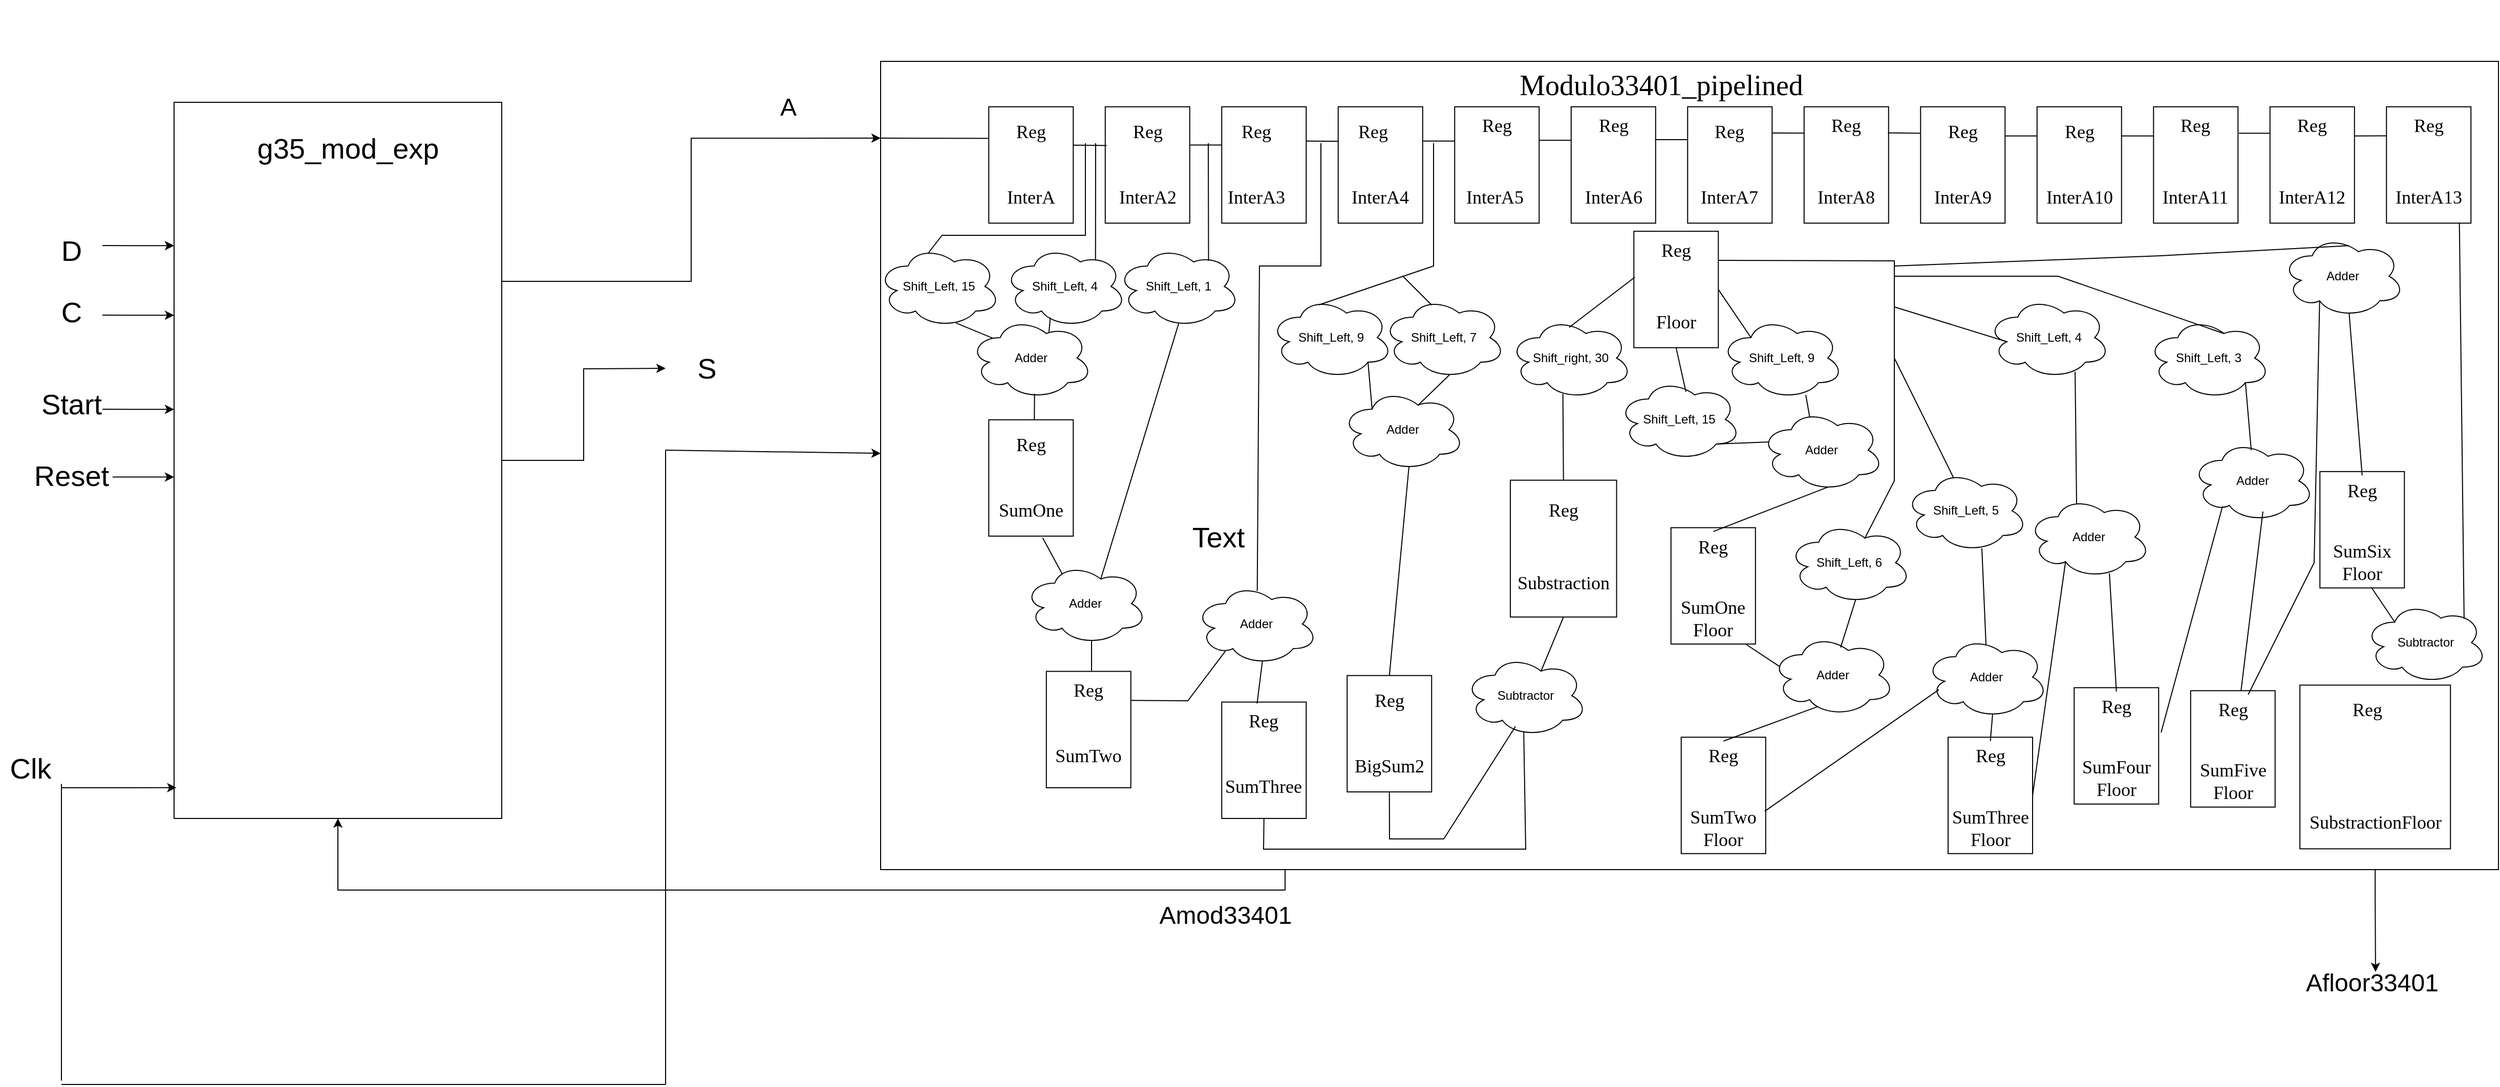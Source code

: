 <mxfile version="17.4.0" type="device" pages="2"><diagram name="Page-1" id="929967ad-93f9-6ef4-fab6-5d389245f69c"><mxGraphModel dx="4133.5" dy="3662" grid="1" gridSize="10" guides="1" tooltips="1" connect="1" arrows="1" fold="1" page="1" pageScale="1.5" pageWidth="1169" pageHeight="826" background="none" math="0" shadow="0"><root><mxCell id="0" style=";html=1;"/><mxCell id="1" style=";html=1;" parent="0"/><mxCell id="XSFtjMdCiiSbgNmyvqtE-3" style="edgeStyle=orthogonalEdgeStyle;rounded=0;orthogonalLoop=1;jettySize=auto;html=1;exitX=0.25;exitY=1;exitDx=0;exitDy=0;entryX=0.5;entryY=1;entryDx=0;entryDy=0;" parent="1" source="VFXT5GTopDKQbzjO9tSv-1" target="XSFtjMdCiiSbgNmyvqtE-1" edge="1"><mxGeometry relative="1" as="geometry"/></mxCell><mxCell id="XSFtjMdCiiSbgNmyvqtE-9" style="edgeStyle=orthogonalEdgeStyle;rounded=0;orthogonalLoop=1;jettySize=auto;html=1;fontSize=24;entryX=0.469;entryY=0.25;entryDx=0;entryDy=0;entryPerimeter=0;" parent="1" source="nHSX2dXgQH4onsYAtOMH-91" edge="1" target="XSFtjMdCiiSbgNmyvqtE-10"><mxGeometry relative="1" as="geometry"><mxPoint x="930" y="930" as="targetPoint"/><mxPoint x="1370" y="860" as="sourcePoint"/></mxGeometry></mxCell><mxCell id="VFXT5GTopDKQbzjO9tSv-1" value="" style="rounded=0;whiteSpace=wrap;html=1;" parent="1" vertex="1"><mxGeometry x="140" y="40" width="1580" height="790" as="geometry"/></mxCell><mxCell id="VFXT5GTopDKQbzjO9tSv-3" value="&lt;font face=&quot;Tahoma&quot; style=&quot;font-size: 28px&quot;&gt;Modulo33401_pipelined&lt;/font&gt;" style="text;html=1;strokeColor=none;fillColor=none;align=center;verticalAlign=middle;whiteSpace=wrap;rounded=0;" parent="1" vertex="1"><mxGeometry x="770" y="-20" width="265" height="165" as="geometry"/></mxCell><mxCell id="CBQHMPCUObtt7CF4KxaF-2" value="" style="rounded=0;whiteSpace=wrap;html=1;fontFamily=Tahoma;fontSize=18;rotation=90;" parent="1" vertex="1"><mxGeometry x="230.01" y="405.93" width="113.75" height="82.5" as="geometry"/></mxCell><mxCell id="CBQHMPCUObtt7CF4KxaF-3" value="Reg" style="text;html=1;strokeColor=none;fillColor=none;align=center;verticalAlign=middle;whiteSpace=wrap;rounded=0;fontFamily=Tahoma;fontSize=18;" parent="1" vertex="1"><mxGeometry x="256.88" y="400.0" width="60" height="30" as="geometry"/></mxCell><mxCell id="CBQHMPCUObtt7CF4KxaF-4" value="SumOne" style="text;html=1;strokeColor=none;fillColor=none;align=center;verticalAlign=middle;whiteSpace=wrap;rounded=0;fontFamily=Tahoma;fontSize=18;" parent="1" vertex="1"><mxGeometry x="256.88" y="464.37" width="60" height="30" as="geometry"/></mxCell><mxCell id="CBQHMPCUObtt7CF4KxaF-35" value="" style="rounded=0;whiteSpace=wrap;html=1;fontFamily=Tahoma;fontSize=18;rotation=90;" parent="1" vertex="1"><mxGeometry x="286.25" y="651.87" width="113.75" height="82.5" as="geometry"/></mxCell><mxCell id="CBQHMPCUObtt7CF4KxaF-36" value="Reg" style="text;html=1;strokeColor=none;fillColor=none;align=center;verticalAlign=middle;whiteSpace=wrap;rounded=0;fontFamily=Tahoma;fontSize=18;" parent="1" vertex="1"><mxGeometry x="313.13" y="640" width="60" height="30" as="geometry"/></mxCell><mxCell id="CBQHMPCUObtt7CF4KxaF-37" value="SumTwo" style="text;html=1;strokeColor=none;fillColor=none;align=center;verticalAlign=middle;whiteSpace=wrap;rounded=0;fontFamily=Tahoma;fontSize=18;" parent="1" vertex="1"><mxGeometry x="313.13" y="704.37" width="60" height="30" as="geometry"/></mxCell><mxCell id="CBQHMPCUObtt7CF4KxaF-38" value="" style="rounded=0;whiteSpace=wrap;html=1;fontFamily=Tahoma;fontSize=18;rotation=90;" parent="1" vertex="1"><mxGeometry x="457.51" y="681.87" width="113.75" height="82.5" as="geometry"/></mxCell><mxCell id="CBQHMPCUObtt7CF4KxaF-39" value="Reg" style="text;html=1;strokeColor=none;fillColor=none;align=center;verticalAlign=middle;whiteSpace=wrap;rounded=0;fontFamily=Tahoma;fontSize=18;" parent="1" vertex="1"><mxGeometry x="484.39" y="670.0" width="60" height="30" as="geometry"/></mxCell><mxCell id="CBQHMPCUObtt7CF4KxaF-40" value="SumThree" style="text;html=1;strokeColor=none;fillColor=none;align=center;verticalAlign=middle;whiteSpace=wrap;rounded=0;fontFamily=Tahoma;fontSize=18;" parent="1" vertex="1"><mxGeometry x="484.39" y="734.37" width="60" height="30" as="geometry"/></mxCell><mxCell id="CBQHMPCUObtt7CF4KxaF-41" value="" style="rounded=0;whiteSpace=wrap;html=1;fontFamily=Tahoma;fontSize=18;rotation=90;" parent="1" vertex="1"><mxGeometry x="230.01" y="100.0" width="113.75" height="82.5" as="geometry"/></mxCell><mxCell id="CBQHMPCUObtt7CF4KxaF-42" value="Reg" style="text;html=1;strokeColor=none;fillColor=none;align=center;verticalAlign=middle;whiteSpace=wrap;rounded=0;fontFamily=Tahoma;fontSize=18;" parent="1" vertex="1"><mxGeometry x="256.88" y="94.07" width="60" height="30" as="geometry"/></mxCell><mxCell id="CBQHMPCUObtt7CF4KxaF-43" value="InterA" style="text;html=1;strokeColor=none;fillColor=none;align=center;verticalAlign=middle;whiteSpace=wrap;rounded=0;fontFamily=Tahoma;fontSize=18;" parent="1" vertex="1"><mxGeometry x="256.88" y="158.44" width="60" height="30" as="geometry"/></mxCell><mxCell id="CBQHMPCUObtt7CF4KxaF-44" value="" style="rounded=0;whiteSpace=wrap;html=1;fontFamily=Tahoma;fontSize=18;rotation=90;" parent="1" vertex="1"><mxGeometry x="343.76" y="99.99" width="113.75" height="82.5" as="geometry"/></mxCell><mxCell id="CBQHMPCUObtt7CF4KxaF-45" value="Reg" style="text;html=1;strokeColor=none;fillColor=none;align=center;verticalAlign=middle;whiteSpace=wrap;rounded=0;fontFamily=Tahoma;fontSize=18;" parent="1" vertex="1"><mxGeometry x="370.63" y="94.06" width="60" height="30" as="geometry"/></mxCell><mxCell id="CBQHMPCUObtt7CF4KxaF-46" value="InterA2" style="text;html=1;strokeColor=none;fillColor=none;align=center;verticalAlign=middle;whiteSpace=wrap;rounded=0;fontFamily=Tahoma;fontSize=18;" parent="1" vertex="1"><mxGeometry x="370.63" y="158.43" width="60" height="30" as="geometry"/></mxCell><mxCell id="CBQHMPCUObtt7CF4KxaF-47" value="" style="rounded=0;whiteSpace=wrap;html=1;fontFamily=Tahoma;fontSize=18;rotation=90;" parent="1" vertex="1"><mxGeometry x="457.51" y="100.0" width="113.75" height="82.5" as="geometry"/></mxCell><mxCell id="CBQHMPCUObtt7CF4KxaF-48" value="Reg" style="text;html=1;strokeColor=none;fillColor=none;align=center;verticalAlign=middle;whiteSpace=wrap;rounded=0;fontFamily=Tahoma;fontSize=18;" parent="1" vertex="1"><mxGeometry x="476.87" y="94.07" width="60" height="30" as="geometry"/></mxCell><mxCell id="CBQHMPCUObtt7CF4KxaF-49" value="InterA3" style="text;html=1;strokeColor=none;fillColor=none;align=center;verticalAlign=middle;whiteSpace=wrap;rounded=0;fontFamily=Tahoma;fontSize=18;" parent="1" vertex="1"><mxGeometry x="476.87" y="158.44" width="60" height="30" as="geometry"/></mxCell><mxCell id="CBQHMPCUObtt7CF4KxaF-50" value="" style="rounded=0;whiteSpace=wrap;html=1;fontFamily=Tahoma;fontSize=18;rotation=90;" parent="1" vertex="1"><mxGeometry x="571.26" y="100.0" width="113.75" height="82.5" as="geometry"/></mxCell><mxCell id="CBQHMPCUObtt7CF4KxaF-51" value="Reg" style="text;html=1;strokeColor=none;fillColor=none;align=center;verticalAlign=middle;whiteSpace=wrap;rounded=0;fontFamily=Tahoma;fontSize=18;" parent="1" vertex="1"><mxGeometry x="590.62" y="94.07" width="60" height="30" as="geometry"/></mxCell><mxCell id="CBQHMPCUObtt7CF4KxaF-52" value="InterA4" style="text;html=1;strokeColor=none;fillColor=none;align=center;verticalAlign=middle;whiteSpace=wrap;rounded=0;fontFamily=Tahoma;fontSize=18;" parent="1" vertex="1"><mxGeometry x="598.14" y="158.44" width="60" height="30" as="geometry"/></mxCell><mxCell id="CBQHMPCUObtt7CF4KxaF-53" value="" style="rounded=0;whiteSpace=wrap;html=1;fontFamily=Tahoma;fontSize=18;rotation=90;" parent="1" vertex="1"><mxGeometry x="1253.76" y="100.0" width="113.75" height="82.5" as="geometry"/></mxCell><mxCell id="CBQHMPCUObtt7CF4KxaF-54" value="Reg" style="text;html=1;strokeColor=none;fillColor=none;align=center;verticalAlign=middle;whiteSpace=wrap;rounded=0;fontFamily=Tahoma;fontSize=18;" parent="1" vertex="1"><mxGeometry x="1280.64" y="94.06" width="60" height="30" as="geometry"/></mxCell><mxCell id="CBQHMPCUObtt7CF4KxaF-55" value="InterA10" style="text;html=1;strokeColor=none;fillColor=none;align=center;verticalAlign=middle;whiteSpace=wrap;rounded=0;fontFamily=Tahoma;fontSize=18;" parent="1" vertex="1"><mxGeometry x="1280.64" y="158.43" width="60" height="30" as="geometry"/></mxCell><mxCell id="CBQHMPCUObtt7CF4KxaF-56" value="" style="rounded=0;whiteSpace=wrap;html=1;fontFamily=Tahoma;fontSize=18;rotation=90;" parent="1" vertex="1"><mxGeometry x="1367.51" y="100" width="113.75" height="82.5" as="geometry"/></mxCell><mxCell id="CBQHMPCUObtt7CF4KxaF-57" value="Reg" style="text;html=1;strokeColor=none;fillColor=none;align=center;verticalAlign=middle;whiteSpace=wrap;rounded=0;fontFamily=Tahoma;fontSize=18;" parent="1" vertex="1"><mxGeometry x="1393.77" y="88.13" width="60" height="30" as="geometry"/></mxCell><mxCell id="CBQHMPCUObtt7CF4KxaF-58" value="InterA11" style="text;html=1;strokeColor=none;fillColor=none;align=center;verticalAlign=middle;whiteSpace=wrap;rounded=0;fontFamily=Tahoma;fontSize=18;" parent="1" vertex="1"><mxGeometry x="1394.38" y="158.44" width="60" height="30" as="geometry"/></mxCell><mxCell id="CBQHMPCUObtt7CF4KxaF-59" value="" style="rounded=0;whiteSpace=wrap;html=1;fontFamily=Tahoma;fontSize=18;rotation=90;" parent="1" vertex="1"><mxGeometry x="685.01" y="100" width="113.75" height="82.5" as="geometry"/></mxCell><mxCell id="CBQHMPCUObtt7CF4KxaF-60" value="Reg" style="text;html=1;strokeColor=none;fillColor=none;align=center;verticalAlign=middle;whiteSpace=wrap;rounded=0;fontFamily=Tahoma;fontSize=18;" parent="1" vertex="1"><mxGeometry x="711.89" y="88.13" width="60" height="30" as="geometry"/></mxCell><mxCell id="CBQHMPCUObtt7CF4KxaF-61" value="InterA5" style="text;html=1;strokeColor=none;fillColor=none;align=center;verticalAlign=middle;whiteSpace=wrap;rounded=0;fontFamily=Tahoma;fontSize=18;" parent="1" vertex="1"><mxGeometry x="710" y="158.43" width="60" height="30" as="geometry"/></mxCell><mxCell id="CBQHMPCUObtt7CF4KxaF-62" value="" style="rounded=0;whiteSpace=wrap;html=1;fontFamily=Tahoma;fontSize=18;rotation=90;" parent="1" vertex="1"><mxGeometry x="798.76" y="100" width="113.75" height="82.5" as="geometry"/></mxCell><mxCell id="CBQHMPCUObtt7CF4KxaF-63" value="Reg" style="text;html=1;strokeColor=none;fillColor=none;align=center;verticalAlign=middle;whiteSpace=wrap;rounded=0;fontFamily=Tahoma;fontSize=18;" parent="1" vertex="1"><mxGeometry x="825.64" y="88.13" width="60" height="30" as="geometry"/></mxCell><mxCell id="CBQHMPCUObtt7CF4KxaF-64" value="InterA6" style="text;html=1;strokeColor=none;fillColor=none;align=center;verticalAlign=middle;whiteSpace=wrap;rounded=0;fontFamily=Tahoma;fontSize=18;" parent="1" vertex="1"><mxGeometry x="825.64" y="158.44" width="60" height="30" as="geometry"/></mxCell><mxCell id="CBQHMPCUObtt7CF4KxaF-65" value="" style="rounded=0;whiteSpace=wrap;html=1;fontFamily=Tahoma;fontSize=18;rotation=90;" parent="1" vertex="1"><mxGeometry x="912.51" y="99.99" width="113.75" height="82.5" as="geometry"/></mxCell><mxCell id="CBQHMPCUObtt7CF4KxaF-66" value="Reg" style="text;html=1;strokeColor=none;fillColor=none;align=center;verticalAlign=middle;whiteSpace=wrap;rounded=0;fontFamily=Tahoma;fontSize=18;" parent="1" vertex="1"><mxGeometry x="939.39" y="94.07" width="60" height="30" as="geometry"/></mxCell><mxCell id="CBQHMPCUObtt7CF4KxaF-67" value="InterA7" style="text;html=1;strokeColor=none;fillColor=none;align=center;verticalAlign=middle;whiteSpace=wrap;rounded=0;fontFamily=Tahoma;fontSize=18;" parent="1" vertex="1"><mxGeometry x="939.39" y="158.43" width="60" height="30" as="geometry"/></mxCell><mxCell id="CBQHMPCUObtt7CF4KxaF-68" value="" style="rounded=0;whiteSpace=wrap;html=1;fontFamily=Tahoma;fontSize=18;rotation=90;" parent="1" vertex="1"><mxGeometry x="1026.26" y="99.99" width="113.75" height="82.5" as="geometry"/></mxCell><mxCell id="CBQHMPCUObtt7CF4KxaF-69" value="Reg" style="text;html=1;strokeColor=none;fillColor=none;align=center;verticalAlign=middle;whiteSpace=wrap;rounded=0;fontFamily=Tahoma;fontSize=18;" parent="1" vertex="1"><mxGeometry x="1053.14" y="88.12" width="60" height="30" as="geometry"/></mxCell><mxCell id="CBQHMPCUObtt7CF4KxaF-70" value="InterA8" style="text;html=1;strokeColor=none;fillColor=none;align=center;verticalAlign=middle;whiteSpace=wrap;rounded=0;fontFamily=Tahoma;fontSize=18;" parent="1" vertex="1"><mxGeometry x="1053.14" y="158.44" width="60" height="30" as="geometry"/></mxCell><mxCell id="CBQHMPCUObtt7CF4KxaF-71" value="" style="rounded=0;whiteSpace=wrap;html=1;fontFamily=Tahoma;fontSize=18;rotation=90;" parent="1" vertex="1"><mxGeometry x="1481.26" y="100" width="113.75" height="82.5" as="geometry"/></mxCell><mxCell id="CBQHMPCUObtt7CF4KxaF-72" value="Reg" style="text;html=1;strokeColor=none;fillColor=none;align=center;verticalAlign=middle;whiteSpace=wrap;rounded=0;fontFamily=Tahoma;fontSize=18;" parent="1" vertex="1"><mxGeometry x="1508.14" y="88.13" width="60" height="30" as="geometry"/></mxCell><mxCell id="CBQHMPCUObtt7CF4KxaF-73" value="InterA12" style="text;html=1;strokeColor=none;fillColor=none;align=center;verticalAlign=middle;whiteSpace=wrap;rounded=0;fontFamily=Tahoma;fontSize=18;" parent="1" vertex="1"><mxGeometry x="1508.14" y="158.44" width="60" height="30" as="geometry"/></mxCell><mxCell id="CBQHMPCUObtt7CF4KxaF-74" value="" style="rounded=0;whiteSpace=wrap;html=1;fontFamily=Tahoma;fontSize=18;rotation=90;" parent="1" vertex="1"><mxGeometry x="1595.01" y="99.99" width="113.75" height="82.5" as="geometry"/></mxCell><mxCell id="CBQHMPCUObtt7CF4KxaF-75" value="Reg" style="text;html=1;strokeColor=none;fillColor=none;align=center;verticalAlign=middle;whiteSpace=wrap;rounded=0;fontFamily=Tahoma;fontSize=18;" parent="1" vertex="1"><mxGeometry x="1621.89" y="88.12" width="60" height="30" as="geometry"/></mxCell><mxCell id="CBQHMPCUObtt7CF4KxaF-76" value="InterA13" style="text;html=1;strokeColor=none;fillColor=none;align=center;verticalAlign=middle;whiteSpace=wrap;rounded=0;fontFamily=Tahoma;fontSize=18;" parent="1" vertex="1"><mxGeometry x="1621.88" y="158.43" width="60" height="30" as="geometry"/></mxCell><mxCell id="CBQHMPCUObtt7CF4KxaF-77" value="" style="rounded=0;whiteSpace=wrap;html=1;fontFamily=Tahoma;fontSize=18;rotation=90;" parent="1" vertex="1"><mxGeometry x="1140.01" y="100" width="113.75" height="82.5" as="geometry"/></mxCell><mxCell id="CBQHMPCUObtt7CF4KxaF-78" value="Reg" style="text;html=1;strokeColor=none;fillColor=none;align=center;verticalAlign=middle;whiteSpace=wrap;rounded=0;fontFamily=Tahoma;fontSize=18;" parent="1" vertex="1"><mxGeometry x="1166.89" y="94.06" width="60" height="30" as="geometry"/></mxCell><mxCell id="CBQHMPCUObtt7CF4KxaF-79" value="InterA9" style="text;html=1;strokeColor=none;fillColor=none;align=center;verticalAlign=middle;whiteSpace=wrap;rounded=0;fontFamily=Tahoma;fontSize=18;" parent="1" vertex="1"><mxGeometry x="1166.89" y="158.44" width="60" height="30" as="geometry"/></mxCell><mxCell id="j6xGgpo4fsaqnWA5coDj-6" value="" style="endArrow=none;html=1;rounded=0;entryX=0.333;entryY=0.983;entryDx=0;entryDy=0;entryPerimeter=0;exitX=0.33;exitY=0.002;exitDx=0;exitDy=0;exitPerimeter=0;" parent="1" source="CBQHMPCUObtt7CF4KxaF-41" target="CBQHMPCUObtt7CF4KxaF-44" edge="1"><mxGeometry width="50" height="50" relative="1" as="geometry"><mxPoint x="330" y="122" as="sourcePoint"/><mxPoint x="980" y="370" as="targetPoint"/></mxGeometry></mxCell><mxCell id="j6xGgpo4fsaqnWA5coDj-7" value="" style="endArrow=none;html=1;rounded=0;exitX=0.329;exitY=0.002;exitDx=0;exitDy=0;exitPerimeter=0;entryX=0.329;entryY=1.003;entryDx=0;entryDy=0;entryPerimeter=0;" parent="1" source="CBQHMPCUObtt7CF4KxaF-44" target="CBQHMPCUObtt7CF4KxaF-47" edge="1"><mxGeometry width="50" height="50" relative="1" as="geometry"><mxPoint x="440" y="119" as="sourcePoint"/><mxPoint x="470" y="122" as="targetPoint"/></mxGeometry></mxCell><mxCell id="j6xGgpo4fsaqnWA5coDj-8" value="" style="endArrow=none;html=1;rounded=0;exitX=0.294;exitY=-0.001;exitDx=0;exitDy=0;exitPerimeter=0;entryX=0.297;entryY=1;entryDx=0;entryDy=0;entryPerimeter=0;fontStyle=1" parent="1" source="CBQHMPCUObtt7CF4KxaF-47" target="CBQHMPCUObtt7CF4KxaF-50" edge="1"><mxGeometry width="50" height="50" relative="1" as="geometry"><mxPoint x="557.553" y="116.99" as="sourcePoint"/><mxPoint x="590.618" y="118.004" as="targetPoint"/></mxGeometry></mxCell><mxCell id="j6xGgpo4fsaqnWA5coDj-9" value="" style="endArrow=none;html=1;rounded=0;entryX=0.294;entryY=0.998;entryDx=0;entryDy=0;entryPerimeter=0;exitX=0.294;exitY=-0.007;exitDx=0;exitDy=0;exitPerimeter=0;" parent="1" source="CBQHMPCUObtt7CF4KxaF-50" target="CBQHMPCUObtt7CF4KxaF-59" edge="1"><mxGeometry width="50" height="50" relative="1" as="geometry"><mxPoint x="670" y="117" as="sourcePoint"/><mxPoint x="700" y="117" as="targetPoint"/></mxGeometry></mxCell><mxCell id="j6xGgpo4fsaqnWA5coDj-10" value="" style="endArrow=none;html=1;rounded=0;entryX=0.288;entryY=0.999;entryDx=0;entryDy=0;entryPerimeter=0;exitX=0.288;exitY=-0.002;exitDx=0;exitDy=0;exitPerimeter=0;" parent="1" source="CBQHMPCUObtt7CF4KxaF-59" target="CBQHMPCUObtt7CF4KxaF-62" edge="1"><mxGeometry width="50" height="50" relative="1" as="geometry"><mxPoint x="780" y="117" as="sourcePoint"/><mxPoint x="813.068" y="118.004" as="targetPoint"/></mxGeometry></mxCell><mxCell id="j6xGgpo4fsaqnWA5coDj-11" value="" style="endArrow=none;html=1;rounded=0;entryX=0.283;entryY=0.998;entryDx=0;entryDy=0;entryPerimeter=0;exitX=0.282;exitY=0.006;exitDx=0;exitDy=0;exitPerimeter=0;" parent="1" source="CBQHMPCUObtt7CF4KxaF-62" target="CBQHMPCUObtt7CF4KxaF-65" edge="1"><mxGeometry width="50" height="50" relative="1" as="geometry"><mxPoint x="900" y="118" as="sourcePoint"/><mxPoint x="933.068" y="118.004" as="targetPoint"/></mxGeometry></mxCell><mxCell id="j6xGgpo4fsaqnWA5coDj-12" value="" style="endArrow=none;html=1;rounded=0;exitX=0.225;exitY=-0.001;exitDx=0;exitDy=0;exitPerimeter=0;entryX=0.227;entryY=1.005;entryDx=0;entryDy=0;entryPerimeter=0;" parent="1" source="CBQHMPCUObtt7CF4KxaF-65" target="CBQHMPCUObtt7CF4KxaF-68" edge="1"><mxGeometry width="50" height="50" relative="1" as="geometry"><mxPoint x="1010" y="109" as="sourcePoint"/><mxPoint x="1040" y="110" as="targetPoint"/></mxGeometry></mxCell><mxCell id="j6xGgpo4fsaqnWA5coDj-13" value="" style="endArrow=none;html=1;rounded=0;entryX=0.228;entryY=1;entryDx=0;entryDy=0;entryPerimeter=0;exitX=0.224;exitY=0.008;exitDx=0;exitDy=0;exitPerimeter=0;" parent="1" source="CBQHMPCUObtt7CF4KxaF-68" target="CBQHMPCUObtt7CF4KxaF-77" edge="1"><mxGeometry width="50" height="50" relative="1" as="geometry"><mxPoint x="1130" y="110" as="sourcePoint"/><mxPoint x="1153.068" y="109.574" as="targetPoint"/></mxGeometry></mxCell><mxCell id="j6xGgpo4fsaqnWA5coDj-14" value="" style="endArrow=none;html=1;rounded=0;exitX=0.25;exitY=0;exitDx=0;exitDy=0;entryX=0.25;entryY=1;entryDx=0;entryDy=0;" parent="1" source="CBQHMPCUObtt7CF4KxaF-77" target="CBQHMPCUObtt7CF4KxaF-53" edge="1"><mxGeometry width="50" height="50" relative="1" as="geometry"><mxPoint x="1240.003" y="108.56" as="sourcePoint"/><mxPoint x="1273.068" y="109.574" as="targetPoint"/></mxGeometry></mxCell><mxCell id="j6xGgpo4fsaqnWA5coDj-16" value="" style="endArrow=none;html=1;rounded=0;exitX=0.25;exitY=0;exitDx=0;exitDy=0;entryX=0.25;entryY=1;entryDx=0;entryDy=0;" parent="1" source="CBQHMPCUObtt7CF4KxaF-53" target="CBQHMPCUObtt7CF4KxaF-56" edge="1"><mxGeometry width="50" height="50" relative="1" as="geometry"><mxPoint x="1350.003" y="108.56" as="sourcePoint"/><mxPoint x="1383.068" y="109.574" as="targetPoint"/></mxGeometry></mxCell><mxCell id="j6xGgpo4fsaqnWA5coDj-17" value="" style="endArrow=none;html=1;rounded=0;exitX=0.228;exitY=-0.01;exitDx=0;exitDy=0;exitPerimeter=0;entryX=0.228;entryY=1.001;entryDx=0;entryDy=0;entryPerimeter=0;" parent="1" source="CBQHMPCUObtt7CF4KxaF-56" target="CBQHMPCUObtt7CF4KxaF-71" edge="1"><mxGeometry width="50" height="50" relative="1" as="geometry"><mxPoint x="1470.003" y="108.55" as="sourcePoint"/><mxPoint x="1503.068" y="109.564" as="targetPoint"/></mxGeometry></mxCell><mxCell id="j6xGgpo4fsaqnWA5coDj-18" value="" style="endArrow=none;html=1;rounded=0;exitX=0.25;exitY=0;exitDx=0;exitDy=0;entryX=0.25;entryY=1;entryDx=0;entryDy=0;" parent="1" source="CBQHMPCUObtt7CF4KxaF-71" target="CBQHMPCUObtt7CF4KxaF-74" edge="1"><mxGeometry width="50" height="50" relative="1" as="geometry"><mxPoint x="1580.003" y="108.56" as="sourcePoint"/><mxPoint x="1613.068" y="109.574" as="targetPoint"/></mxGeometry></mxCell><mxCell id="j6xGgpo4fsaqnWA5coDj-20" value="Shift_Left, 15" style="ellipse;shape=cloud;whiteSpace=wrap;html=1;" parent="1" vertex="1"><mxGeometry x="136.88" y="220" width="120" height="80" as="geometry"/></mxCell><mxCell id="j6xGgpo4fsaqnWA5coDj-23" value="Shift_Left, 4" style="ellipse;shape=cloud;whiteSpace=wrap;html=1;" parent="1" vertex="1"><mxGeometry x="260" y="220" width="120" height="80" as="geometry"/></mxCell><mxCell id="j6xGgpo4fsaqnWA5coDj-25" value="" style="endArrow=none;html=1;rounded=0;exitX=0;exitY=0.095;exitDx=0;exitDy=0;exitPerimeter=0;entryX=0.271;entryY=1.008;entryDx=0;entryDy=0;entryPerimeter=0;" parent="1" source="VFXT5GTopDKQbzjO9tSv-1" target="CBQHMPCUObtt7CF4KxaF-41" edge="1"><mxGeometry width="50" height="50" relative="1" as="geometry"><mxPoint x="950" y="500" as="sourcePoint"/><mxPoint x="1000" y="450" as="targetPoint"/></mxGeometry></mxCell><mxCell id="j6xGgpo4fsaqnWA5coDj-28" value="" style="endArrow=none;html=1;rounded=0;exitX=0.417;exitY=0.086;exitDx=0;exitDy=0;exitPerimeter=0;" parent="1" source="j6xGgpo4fsaqnWA5coDj-20" edge="1"><mxGeometry width="50" height="50" relative="1" as="geometry"><mxPoint x="170" y="188.44" as="sourcePoint"/><mxPoint x="340" y="120" as="targetPoint"/><Array as="points"><mxPoint x="200" y="210"/><mxPoint x="340" y="210"/></Array></mxGeometry></mxCell><mxCell id="j6xGgpo4fsaqnWA5coDj-29" value="" style="endArrow=none;html=1;rounded=0;exitX=0.749;exitY=0.173;exitDx=0;exitDy=0;exitPerimeter=0;" parent="1" source="j6xGgpo4fsaqnWA5coDj-23" edge="1"><mxGeometry width="50" height="50" relative="1" as="geometry"><mxPoint x="350" y="230" as="sourcePoint"/><mxPoint x="350" y="120" as="targetPoint"/></mxGeometry></mxCell><mxCell id="j6xGgpo4fsaqnWA5coDj-30" value="Adder" style="ellipse;shape=cloud;whiteSpace=wrap;html=1;" parent="1" vertex="1"><mxGeometry x="226.88" y="290" width="120" height="80" as="geometry"/></mxCell><mxCell id="j6xGgpo4fsaqnWA5coDj-31" value="" style="endArrow=none;html=1;rounded=0;entryX=0.639;entryY=0.946;entryDx=0;entryDy=0;entryPerimeter=0;exitX=0.189;exitY=0.257;exitDx=0;exitDy=0;exitPerimeter=0;" parent="1" source="j6xGgpo4fsaqnWA5coDj-30" target="j6xGgpo4fsaqnWA5coDj-20" edge="1"><mxGeometry width="50" height="50" relative="1" as="geometry"><mxPoint x="370" y="330" as="sourcePoint"/><mxPoint x="420" y="280" as="targetPoint"/></mxGeometry></mxCell><mxCell id="j6xGgpo4fsaqnWA5coDj-32" value="" style="endArrow=none;html=1;rounded=0;entryX=0.381;entryY=0.879;entryDx=0;entryDy=0;entryPerimeter=0;exitX=0.646;exitY=0.189;exitDx=0;exitDy=0;exitPerimeter=0;" parent="1" source="j6xGgpo4fsaqnWA5coDj-30" target="j6xGgpo4fsaqnWA5coDj-23" edge="1"><mxGeometry width="50" height="50" relative="1" as="geometry"><mxPoint x="370" y="330" as="sourcePoint"/><mxPoint x="420" y="280" as="targetPoint"/></mxGeometry></mxCell><mxCell id="j6xGgpo4fsaqnWA5coDj-33" value="" style="endArrow=none;html=1;rounded=0;exitX=0.002;exitY=0.461;exitDx=0;exitDy=0;exitPerimeter=0;entryX=0.529;entryY=0.936;entryDx=0;entryDy=0;entryPerimeter=0;" parent="1" source="CBQHMPCUObtt7CF4KxaF-2" target="j6xGgpo4fsaqnWA5coDj-30" edge="1"><mxGeometry width="50" height="50" relative="1" as="geometry"><mxPoint x="370" y="330" as="sourcePoint"/><mxPoint x="420" y="280" as="targetPoint"/></mxGeometry></mxCell><mxCell id="j6xGgpo4fsaqnWA5coDj-34" value="Shift_Left, 1" style="ellipse;shape=cloud;whiteSpace=wrap;html=1;" parent="1" vertex="1"><mxGeometry x="370.63" y="220" width="120" height="80" as="geometry"/></mxCell><mxCell id="j6xGgpo4fsaqnWA5coDj-35" value="" style="endArrow=none;html=1;rounded=0;exitX=0.747;exitY=0.186;exitDx=0;exitDy=0;exitPerimeter=0;" parent="1" source="j6xGgpo4fsaqnWA5coDj-34" edge="1"><mxGeometry width="50" height="50" relative="1" as="geometry"><mxPoint x="360" y="260" as="sourcePoint"/><mxPoint x="460" y="120" as="targetPoint"/></mxGeometry></mxCell><mxCell id="j6xGgpo4fsaqnWA5coDj-36" value="Adder" style="ellipse;shape=cloud;whiteSpace=wrap;html=1;" parent="1" vertex="1"><mxGeometry x="280" y="530" width="120" height="80" as="geometry"/></mxCell><mxCell id="j6xGgpo4fsaqnWA5coDj-37" value="" style="endArrow=none;html=1;rounded=0;exitX=1.015;exitY=0.362;exitDx=0;exitDy=0;exitPerimeter=0;entryX=0.312;entryY=0.139;entryDx=0;entryDy=0;entryPerimeter=0;" parent="1" source="CBQHMPCUObtt7CF4KxaF-2" target="j6xGgpo4fsaqnWA5coDj-36" edge="1"><mxGeometry width="50" height="50" relative="1" as="geometry"><mxPoint x="360" y="460" as="sourcePoint"/><mxPoint x="410" y="410" as="targetPoint"/></mxGeometry></mxCell><mxCell id="j6xGgpo4fsaqnWA5coDj-38" value="" style="endArrow=none;html=1;rounded=0;entryX=0.505;entryY=0.947;entryDx=0;entryDy=0;entryPerimeter=0;exitX=0.625;exitY=0.2;exitDx=0;exitDy=0;exitPerimeter=0;" parent="1" source="j6xGgpo4fsaqnWA5coDj-36" target="j6xGgpo4fsaqnWA5coDj-34" edge="1"><mxGeometry width="50" height="50" relative="1" as="geometry"><mxPoint x="360" y="460" as="sourcePoint"/><mxPoint x="410" y="410" as="targetPoint"/></mxGeometry></mxCell><mxCell id="j6xGgpo4fsaqnWA5coDj-39" value="" style="endArrow=none;html=1;rounded=0;entryX=0.55;entryY=0.95;entryDx=0;entryDy=0;entryPerimeter=0;exitX=-0.004;exitY=0.465;exitDx=0;exitDy=0;exitPerimeter=0;" parent="1" source="CBQHMPCUObtt7CF4KxaF-35" target="j6xGgpo4fsaqnWA5coDj-36" edge="1"><mxGeometry width="50" height="50" relative="1" as="geometry"><mxPoint x="450" y="610" as="sourcePoint"/><mxPoint x="500" y="560" as="targetPoint"/></mxGeometry></mxCell><mxCell id="j6xGgpo4fsaqnWA5coDj-40" value="Adder" style="ellipse;shape=cloud;whiteSpace=wrap;html=1;" parent="1" vertex="1"><mxGeometry x="446.87" y="550" width="120" height="80" as="geometry"/></mxCell><mxCell id="j6xGgpo4fsaqnWA5coDj-41" value="" style="endArrow=none;html=1;rounded=0;exitX=0.508;exitY=0.097;exitDx=0;exitDy=0;exitPerimeter=0;" parent="1" source="j6xGgpo4fsaqnWA5coDj-40" edge="1"><mxGeometry width="50" height="50" relative="1" as="geometry"><mxPoint x="970" y="580" as="sourcePoint"/><mxPoint x="570" y="120" as="targetPoint"/><Array as="points"><mxPoint x="510" y="240"/><mxPoint x="570" y="240"/></Array></mxGeometry></mxCell><mxCell id="j6xGgpo4fsaqnWA5coDj-42" value="" style="endArrow=none;html=1;rounded=0;entryX=0.25;entryY=0;entryDx=0;entryDy=0;exitX=0.249;exitY=0.831;exitDx=0;exitDy=0;exitPerimeter=0;" parent="1" source="j6xGgpo4fsaqnWA5coDj-40" target="CBQHMPCUObtt7CF4KxaF-35" edge="1"><mxGeometry width="50" height="50" relative="1" as="geometry"><mxPoint x="970" y="580" as="sourcePoint"/><mxPoint x="1020" y="530" as="targetPoint"/><Array as="points"><mxPoint x="440" y="665"/></Array></mxGeometry></mxCell><mxCell id="j6xGgpo4fsaqnWA5coDj-43" value="" style="endArrow=none;html=1;rounded=0;entryX=0.55;entryY=0.95;entryDx=0;entryDy=0;entryPerimeter=0;exitX=0.388;exitY=-0.077;exitDx=0;exitDy=0;exitPerimeter=0;" parent="1" source="CBQHMPCUObtt7CF4KxaF-39" target="j6xGgpo4fsaqnWA5coDj-40" edge="1"><mxGeometry width="50" height="50" relative="1" as="geometry"><mxPoint x="520" y="700" as="sourcePoint"/><mxPoint x="1020" y="530" as="targetPoint"/></mxGeometry></mxCell><mxCell id="XSFtjMdCiiSbgNmyvqtE-6" style="edgeStyle=orthogonalEdgeStyle;rounded=0;orthogonalLoop=1;jettySize=auto;html=1;exitX=1;exitY=0.25;exitDx=0;exitDy=0;entryX=0;entryY=0.095;entryDx=0;entryDy=0;entryPerimeter=0;" parent="1" source="XSFtjMdCiiSbgNmyvqtE-1" target="VFXT5GTopDKQbzjO9tSv-1" edge="1"><mxGeometry relative="1" as="geometry"/></mxCell><mxCell id="XSFtjMdCiiSbgNmyvqtE-36" style="edgeStyle=orthogonalEdgeStyle;rounded=0;orthogonalLoop=1;jettySize=auto;html=1;fontSize=28;" parent="1" source="XSFtjMdCiiSbgNmyvqtE-1" edge="1"><mxGeometry relative="1" as="geometry"><mxPoint x="-70" y="340" as="targetPoint"/></mxGeometry></mxCell><mxCell id="XSFtjMdCiiSbgNmyvqtE-1" value="" style="rounded=0;whiteSpace=wrap;html=1;" parent="1" vertex="1"><mxGeometry x="-550" y="80" width="320" height="700" as="geometry"/></mxCell><mxCell id="XSFtjMdCiiSbgNmyvqtE-7" value="&lt;font style=&quot;font-size: 24px&quot;&gt;A&lt;/font&gt;" style="text;html=1;strokeColor=none;fillColor=none;align=center;verticalAlign=middle;whiteSpace=wrap;rounded=0;" parent="1" vertex="1"><mxGeometry x="20" y="70" width="60" height="30" as="geometry"/></mxCell><mxCell id="XSFtjMdCiiSbgNmyvqtE-8" value="Amod33401" style="text;html=1;strokeColor=none;fillColor=none;align=center;verticalAlign=middle;whiteSpace=wrap;rounded=0;fontSize=24;" parent="1" vertex="1"><mxGeometry x="446.87" y="860" width="60" height="30" as="geometry"/></mxCell><mxCell id="XSFtjMdCiiSbgNmyvqtE-10" value="Afloor33401" style="text;whiteSpace=wrap;html=1;fontSize=24;" parent="1" vertex="1"><mxGeometry x="1529.6" y="920" width="150" height="40" as="geometry"/></mxCell><mxCell id="XSFtjMdCiiSbgNmyvqtE-11" value="g35_mod_exp" style="text;html=1;strokeColor=none;fillColor=none;align=center;verticalAlign=middle;whiteSpace=wrap;rounded=0;fontSize=28;" parent="1" vertex="1"><mxGeometry x="-410" y="110" width="60" height="30" as="geometry"/></mxCell><mxCell id="XSFtjMdCiiSbgNmyvqtE-13" value="" style="endArrow=classic;html=1;rounded=0;fontSize=28;" parent="1" edge="1"><mxGeometry width="50" height="50" relative="1" as="geometry"><mxPoint x="-620" y="288" as="sourcePoint"/><mxPoint x="-550" y="288.18" as="targetPoint"/><Array as="points"><mxPoint x="-560" y="288.18"/></Array></mxGeometry></mxCell><mxCell id="XSFtjMdCiiSbgNmyvqtE-14" value="" style="endArrow=classic;html=1;rounded=0;fontSize=28;" parent="1" edge="1"><mxGeometry width="50" height="50" relative="1" as="geometry"><mxPoint x="-620" y="380" as="sourcePoint"/><mxPoint x="-550" y="380.18" as="targetPoint"/><Array as="points"><mxPoint x="-560" y="380.18"/></Array></mxGeometry></mxCell><mxCell id="XSFtjMdCiiSbgNmyvqtE-15" value="" style="endArrow=classic;html=1;rounded=0;fontSize=28;" parent="1" edge="1"><mxGeometry width="50" height="50" relative="1" as="geometry"><mxPoint x="-620" y="220" as="sourcePoint"/><mxPoint x="-550" y="220.18" as="targetPoint"/><Array as="points"><mxPoint x="-560" y="220.18"/></Array></mxGeometry></mxCell><mxCell id="XSFtjMdCiiSbgNmyvqtE-17" value="D" style="text;html=1;strokeColor=none;fillColor=none;align=center;verticalAlign=middle;whiteSpace=wrap;rounded=0;fontSize=28;" parent="1" vertex="1"><mxGeometry x="-680" y="210" width="60" height="30" as="geometry"/></mxCell><mxCell id="XSFtjMdCiiSbgNmyvqtE-18" value="C" style="text;html=1;strokeColor=none;fillColor=none;align=center;verticalAlign=middle;whiteSpace=wrap;rounded=0;fontSize=28;" parent="1" vertex="1"><mxGeometry x="-680" y="270" width="60" height="30" as="geometry"/></mxCell><mxCell id="XSFtjMdCiiSbgNmyvqtE-19" value="Start" style="text;html=1;strokeColor=none;fillColor=none;align=center;verticalAlign=middle;whiteSpace=wrap;rounded=0;fontSize=28;" parent="1" vertex="1"><mxGeometry x="-680" y="360" width="60" height="30" as="geometry"/></mxCell><mxCell id="XSFtjMdCiiSbgNmyvqtE-20" value="Reset" style="text;html=1;strokeColor=none;fillColor=none;align=center;verticalAlign=middle;whiteSpace=wrap;rounded=0;fontSize=28;" parent="1" vertex="1"><mxGeometry x="-680" y="430" width="60" height="30" as="geometry"/></mxCell><mxCell id="XSFtjMdCiiSbgNmyvqtE-25" value="" style="endArrow=classic;html=1;rounded=0;fontSize=28;" parent="1" edge="1"><mxGeometry width="50" height="50" relative="1" as="geometry"><mxPoint x="-610" y="446.27" as="sourcePoint"/><mxPoint x="-550" y="446.27" as="targetPoint"/></mxGeometry></mxCell><mxCell id="XSFtjMdCiiSbgNmyvqtE-26" value="Clk" style="text;html=1;strokeColor=none;fillColor=none;align=center;verticalAlign=middle;whiteSpace=wrap;rounded=0;fontSize=28;" parent="1" vertex="1"><mxGeometry x="-720" y="716.24" width="60" height="30" as="geometry"/></mxCell><mxCell id="XSFtjMdCiiSbgNmyvqtE-27" value="" style="endArrow=classic;html=1;rounded=0;fontSize=28;entryX=0.007;entryY=0.957;entryDx=0;entryDy=0;entryPerimeter=0;" parent="1" target="XSFtjMdCiiSbgNmyvqtE-1" edge="1"><mxGeometry width="50" height="50" relative="1" as="geometry"><mxPoint x="-660" y="750" as="sourcePoint"/><mxPoint x="-610" y="700" as="targetPoint"/></mxGeometry></mxCell><mxCell id="XSFtjMdCiiSbgNmyvqtE-29" value="" style="endArrow=none;html=1;rounded=0;fontSize=28;" parent="1" edge="1"><mxGeometry width="50" height="50" relative="1" as="geometry"><mxPoint x="-660" y="1036.24" as="sourcePoint"/><mxPoint x="-660" y="746.24" as="targetPoint"/></mxGeometry></mxCell><mxCell id="XSFtjMdCiiSbgNmyvqtE-30" value="" style="endArrow=none;html=1;rounded=0;fontSize=28;" parent="1" edge="1"><mxGeometry width="50" height="50" relative="1" as="geometry"><mxPoint x="-660" y="1040" as="sourcePoint"/><mxPoint x="-70" y="1040" as="targetPoint"/></mxGeometry></mxCell><mxCell id="XSFtjMdCiiSbgNmyvqtE-31" value="" style="endArrow=none;html=1;rounded=0;fontSize=28;" parent="1" edge="1"><mxGeometry width="50" height="50" relative="1" as="geometry"><mxPoint x="-70" y="1040" as="sourcePoint"/><mxPoint x="-70" y="420" as="targetPoint"/></mxGeometry></mxCell><mxCell id="XSFtjMdCiiSbgNmyvqtE-33" value="" style="endArrow=classic;html=1;rounded=0;fontSize=28;" parent="1" target="VFXT5GTopDKQbzjO9tSv-1" edge="1"><mxGeometry width="50" height="50" relative="1" as="geometry"><mxPoint x="-70" y="420" as="sourcePoint"/><mxPoint x="30" y="400" as="targetPoint"/></mxGeometry></mxCell><mxCell id="XSFtjMdCiiSbgNmyvqtE-37" value="Text" style="text;html=1;strokeColor=none;fillColor=none;align=center;verticalAlign=middle;whiteSpace=wrap;rounded=0;fontSize=28;" parent="1" vertex="1"><mxGeometry x="440" y="490" width="60" height="30" as="geometry"/></mxCell><mxCell id="XSFtjMdCiiSbgNmyvqtE-38" value="S" style="text;html=1;align=center;verticalAlign=middle;resizable=0;points=[];autosize=1;strokeColor=none;fillColor=none;fontSize=28;" parent="1" vertex="1"><mxGeometry x="-45" y="320" width="30" height="40" as="geometry"/></mxCell><mxCell id="nHSX2dXgQH4onsYAtOMH-1" value="" style="rounded=0;whiteSpace=wrap;html=1;fontFamily=Tahoma;fontSize=18;rotation=90;" vertex="1" parent="1"><mxGeometry x="580" y="655.93" width="113.75" height="82.5" as="geometry"/></mxCell><mxCell id="nHSX2dXgQH4onsYAtOMH-2" value="Reg" style="text;html=1;strokeColor=none;fillColor=none;align=center;verticalAlign=middle;whiteSpace=wrap;rounded=0;fontFamily=Tahoma;fontSize=18;" vertex="1" parent="1"><mxGeometry x="606.87" y="650" width="60" height="30" as="geometry"/></mxCell><mxCell id="nHSX2dXgQH4onsYAtOMH-3" value="BigSum2" style="text;html=1;strokeColor=none;fillColor=none;align=center;verticalAlign=middle;whiteSpace=wrap;rounded=0;fontFamily=Tahoma;fontSize=18;" vertex="1" parent="1"><mxGeometry x="606.88" y="714.37" width="60" height="30" as="geometry"/></mxCell><mxCell id="nHSX2dXgQH4onsYAtOMH-4" value="Shift_Left, 9" style="ellipse;shape=cloud;whiteSpace=wrap;html=1;" vertex="1" parent="1"><mxGeometry x="520" y="270" width="120" height="80" as="geometry"/></mxCell><mxCell id="nHSX2dXgQH4onsYAtOMH-5" value="Shift_Left, 7" style="ellipse;shape=cloud;whiteSpace=wrap;html=1;" vertex="1" parent="1"><mxGeometry x="630" y="270" width="120" height="80" as="geometry"/></mxCell><mxCell id="nHSX2dXgQH4onsYAtOMH-6" value="" style="endArrow=none;html=1;rounded=0;exitX=0.4;exitY=0.1;exitDx=0;exitDy=0;exitPerimeter=0;" edge="1" parent="1" source="nHSX2dXgQH4onsYAtOMH-4"><mxGeometry width="50" height="50" relative="1" as="geometry"><mxPoint x="640" y="470" as="sourcePoint"/><mxPoint x="680" y="120" as="targetPoint"/><Array as="points"><mxPoint x="680" y="240"/></Array></mxGeometry></mxCell><mxCell id="nHSX2dXgQH4onsYAtOMH-8" value="" style="endArrow=none;html=1;rounded=0;exitX=0.4;exitY=0.1;exitDx=0;exitDy=0;exitPerimeter=0;" edge="1" parent="1" source="nHSX2dXgQH4onsYAtOMH-5"><mxGeometry width="50" height="50" relative="1" as="geometry"><mxPoint x="640" y="470" as="sourcePoint"/><mxPoint x="650" y="250" as="targetPoint"/></mxGeometry></mxCell><mxCell id="nHSX2dXgQH4onsYAtOMH-9" value="Adder" style="ellipse;shape=cloud;whiteSpace=wrap;html=1;" vertex="1" parent="1"><mxGeometry x="590" y="360" width="120" height="80" as="geometry"/></mxCell><mxCell id="nHSX2dXgQH4onsYAtOMH-10" value="" style="endArrow=none;html=1;rounded=0;entryX=0.8;entryY=0.8;entryDx=0;entryDy=0;entryPerimeter=0;exitX=0.25;exitY=0.25;exitDx=0;exitDy=0;exitPerimeter=0;" edge="1" parent="1" source="nHSX2dXgQH4onsYAtOMH-9" target="nHSX2dXgQH4onsYAtOMH-4"><mxGeometry width="50" height="50" relative="1" as="geometry"><mxPoint x="640" y="470" as="sourcePoint"/><mxPoint x="690" y="420" as="targetPoint"/></mxGeometry></mxCell><mxCell id="nHSX2dXgQH4onsYAtOMH-11" value="" style="endArrow=none;html=1;rounded=0;entryX=0.55;entryY=0.95;entryDx=0;entryDy=0;entryPerimeter=0;exitX=0.625;exitY=0.2;exitDx=0;exitDy=0;exitPerimeter=0;" edge="1" parent="1" source="nHSX2dXgQH4onsYAtOMH-9" target="nHSX2dXgQH4onsYAtOMH-5"><mxGeometry width="50" height="50" relative="1" as="geometry"><mxPoint x="630" y="390" as="sourcePoint"/><mxPoint x="626.0" y="344.0" as="targetPoint"/></mxGeometry></mxCell><mxCell id="nHSX2dXgQH4onsYAtOMH-12" value="" style="endArrow=none;html=1;rounded=0;exitX=0;exitY=0.5;exitDx=0;exitDy=0;entryX=0.55;entryY=0.95;entryDx=0;entryDy=0;entryPerimeter=0;" edge="1" parent="1" source="nHSX2dXgQH4onsYAtOMH-1" target="nHSX2dXgQH4onsYAtOMH-9"><mxGeometry width="50" height="50" relative="1" as="geometry"><mxPoint x="640" y="470" as="sourcePoint"/><mxPoint x="690" y="420" as="targetPoint"/></mxGeometry></mxCell><mxCell id="nHSX2dXgQH4onsYAtOMH-14" value="Subtractor" style="ellipse;shape=cloud;whiteSpace=wrap;html=1;" vertex="1" parent="1"><mxGeometry x="710" y="620" width="120" height="80" as="geometry"/></mxCell><mxCell id="nHSX2dXgQH4onsYAtOMH-15" value="" style="endArrow=none;html=1;rounded=0;exitX=1;exitY=0.5;exitDx=0;exitDy=0;entryX=0.484;entryY=0.936;entryDx=0;entryDy=0;entryPerimeter=0;" edge="1" parent="1" source="CBQHMPCUObtt7CF4KxaF-38" target="nHSX2dXgQH4onsYAtOMH-14"><mxGeometry width="50" height="50" relative="1" as="geometry"><mxPoint x="490" y="570" as="sourcePoint"/><mxPoint x="700" y="950" as="targetPoint"/><Array as="points"><mxPoint x="514" y="810"/><mxPoint x="770" y="810"/></Array></mxGeometry></mxCell><mxCell id="nHSX2dXgQH4onsYAtOMH-16" value="" style="endArrow=none;html=1;rounded=0;entryX=1;entryY=0.5;entryDx=0;entryDy=0;exitX=0.417;exitY=0.875;exitDx=0;exitDy=0;exitPerimeter=0;" edge="1" parent="1" source="nHSX2dXgQH4onsYAtOMH-14" target="nHSX2dXgQH4onsYAtOMH-1"><mxGeometry width="50" height="50" relative="1" as="geometry"><mxPoint x="470" y="670" as="sourcePoint"/><mxPoint x="520" y="620" as="targetPoint"/><Array as="points"><mxPoint x="690" y="800"/><mxPoint x="637" y="800"/></Array></mxGeometry></mxCell><mxCell id="nHSX2dXgQH4onsYAtOMH-17" value="" style="rounded=0;whiteSpace=wrap;html=1;fontFamily=Tahoma;fontSize=18;rotation=90;" vertex="1" parent="1"><mxGeometry x="740.01" y="464.37" width="133.75" height="103.76" as="geometry"/></mxCell><mxCell id="nHSX2dXgQH4onsYAtOMH-18" value="Reg" style="text;html=1;strokeColor=none;fillColor=none;align=center;verticalAlign=middle;whiteSpace=wrap;rounded=0;fontFamily=Tahoma;fontSize=18;" vertex="1" parent="1"><mxGeometry x="776.88" y="464.37" width="60" height="30" as="geometry"/></mxCell><mxCell id="nHSX2dXgQH4onsYAtOMH-19" value="Substraction" style="text;html=1;strokeColor=none;fillColor=none;align=center;verticalAlign=middle;whiteSpace=wrap;rounded=0;fontFamily=Tahoma;fontSize=18;" vertex="1" parent="1"><mxGeometry x="776.88" y="534.68" width="60" height="30" as="geometry"/></mxCell><mxCell id="nHSX2dXgQH4onsYAtOMH-21" value="" style="endArrow=none;html=1;rounded=0;entryX=1;entryY=0.5;entryDx=0;entryDy=0;exitX=0.625;exitY=0.2;exitDx=0;exitDy=0;exitPerimeter=0;" edge="1" parent="1" source="nHSX2dXgQH4onsYAtOMH-14" target="nHSX2dXgQH4onsYAtOMH-17"><mxGeometry width="50" height="50" relative="1" as="geometry"><mxPoint x="710" y="540" as="sourcePoint"/><mxPoint x="760" y="490" as="targetPoint"/></mxGeometry></mxCell><mxCell id="nHSX2dXgQH4onsYAtOMH-22" value="Shift_right, 30" style="ellipse;shape=cloud;whiteSpace=wrap;html=1;" vertex="1" parent="1"><mxGeometry x="753.76" y="290" width="120" height="80" as="geometry"/></mxCell><mxCell id="nHSX2dXgQH4onsYAtOMH-23" value="" style="endArrow=none;html=1;rounded=0;exitX=0;exitY=0.5;exitDx=0;exitDy=0;entryX=0.438;entryY=0.938;entryDx=0;entryDy=0;entryPerimeter=0;" edge="1" parent="1" source="nHSX2dXgQH4onsYAtOMH-17" target="nHSX2dXgQH4onsYAtOMH-22"><mxGeometry width="50" height="50" relative="1" as="geometry"><mxPoint x="840" y="360" as="sourcePoint"/><mxPoint x="890" y="310" as="targetPoint"/></mxGeometry></mxCell><mxCell id="nHSX2dXgQH4onsYAtOMH-24" value="" style="rounded=0;whiteSpace=wrap;html=1;fontFamily=Tahoma;fontSize=18;rotation=90;" vertex="1" parent="1"><mxGeometry x="860" y="221.71" width="113.75" height="82.5" as="geometry"/></mxCell><mxCell id="nHSX2dXgQH4onsYAtOMH-25" value="Reg" style="text;html=1;strokeColor=none;fillColor=none;align=center;verticalAlign=middle;whiteSpace=wrap;rounded=0;fontFamily=Tahoma;fontSize=18;" vertex="1" parent="1"><mxGeometry x="886.88" y="209.84" width="60" height="30" as="geometry"/></mxCell><mxCell id="nHSX2dXgQH4onsYAtOMH-26" value="Floor" style="text;html=1;strokeColor=none;fillColor=none;align=center;verticalAlign=middle;whiteSpace=wrap;rounded=0;fontFamily=Tahoma;fontSize=18;" vertex="1" parent="1"><mxGeometry x="886.88" y="280.15" width="60" height="30" as="geometry"/></mxCell><mxCell id="nHSX2dXgQH4onsYAtOMH-27" value="" style="endArrow=none;html=1;rounded=0;exitX=0.489;exitY=0.125;exitDx=0;exitDy=0;exitPerimeter=0;entryX=0.395;entryY=0.989;entryDx=0;entryDy=0;entryPerimeter=0;" edge="1" parent="1" source="nHSX2dXgQH4onsYAtOMH-22" target="nHSX2dXgQH4onsYAtOMH-24"><mxGeometry width="50" height="50" relative="1" as="geometry"><mxPoint x="840" y="360" as="sourcePoint"/><mxPoint x="890" y="310" as="targetPoint"/></mxGeometry></mxCell><mxCell id="nHSX2dXgQH4onsYAtOMH-28" value="Shift_Left, 9" style="ellipse;shape=cloud;whiteSpace=wrap;html=1;" vertex="1" parent="1"><mxGeometry x="960" y="290" width="120" height="80" as="geometry"/></mxCell><mxCell id="nHSX2dXgQH4onsYAtOMH-29" value="Shift_Left, 15" style="ellipse;shape=cloud;whiteSpace=wrap;html=1;" vertex="1" parent="1"><mxGeometry x="860" y="350" width="120" height="80" as="geometry"/></mxCell><mxCell id="nHSX2dXgQH4onsYAtOMH-30" value="" style="endArrow=none;html=1;rounded=0;entryX=1;entryY=0.5;entryDx=0;entryDy=0;exitX=0.554;exitY=0.163;exitDx=0;exitDy=0;exitPerimeter=0;" edge="1" parent="1" source="nHSX2dXgQH4onsYAtOMH-29" target="nHSX2dXgQH4onsYAtOMH-24"><mxGeometry width="50" height="50" relative="1" as="geometry"><mxPoint x="970" y="360" as="sourcePoint"/><mxPoint x="1020" y="310" as="targetPoint"/></mxGeometry></mxCell><mxCell id="nHSX2dXgQH4onsYAtOMH-31" value="" style="endArrow=none;html=1;rounded=0;entryX=0.5;entryY=0;entryDx=0;entryDy=0;exitX=0.25;exitY=0.25;exitDx=0;exitDy=0;exitPerimeter=0;" edge="1" parent="1" source="nHSX2dXgQH4onsYAtOMH-28" target="nHSX2dXgQH4onsYAtOMH-24"><mxGeometry width="50" height="50" relative="1" as="geometry"><mxPoint x="970" y="360" as="sourcePoint"/><mxPoint x="1020" y="310" as="targetPoint"/></mxGeometry></mxCell><mxCell id="nHSX2dXgQH4onsYAtOMH-32" value="" style="rounded=0;whiteSpace=wrap;html=1;fontFamily=Tahoma;fontSize=18;rotation=90;" vertex="1" parent="1"><mxGeometry x="896.25" y="511.4" width="113.75" height="82.5" as="geometry"/></mxCell><mxCell id="nHSX2dXgQH4onsYAtOMH-33" value="Reg" style="text;html=1;strokeColor=none;fillColor=none;align=center;verticalAlign=middle;whiteSpace=wrap;rounded=0;fontFamily=Tahoma;fontSize=18;" vertex="1" parent="1"><mxGeometry x="923.13" y="499.53" width="60" height="30" as="geometry"/></mxCell><mxCell id="nHSX2dXgQH4onsYAtOMH-34" value="SumOne&lt;br&gt;Floor" style="text;html=1;strokeColor=none;fillColor=none;align=center;verticalAlign=middle;whiteSpace=wrap;rounded=0;fontFamily=Tahoma;fontSize=18;" vertex="1" parent="1"><mxGeometry x="923.13" y="569.84" width="60" height="30" as="geometry"/></mxCell><mxCell id="nHSX2dXgQH4onsYAtOMH-36" value="Adder" style="ellipse;shape=cloud;whiteSpace=wrap;html=1;" vertex="1" parent="1"><mxGeometry x="999.39" y="380" width="120" height="80" as="geometry"/></mxCell><mxCell id="nHSX2dXgQH4onsYAtOMH-37" value="" style="endArrow=none;html=1;rounded=0;exitX=0.8;exitY=0.8;exitDx=0;exitDy=0;exitPerimeter=0;entryX=0.07;entryY=0.4;entryDx=0;entryDy=0;entryPerimeter=0;" edge="1" parent="1" source="nHSX2dXgQH4onsYAtOMH-29" target="nHSX2dXgQH4onsYAtOMH-36"><mxGeometry width="50" height="50" relative="1" as="geometry"><mxPoint x="940" y="350" as="sourcePoint"/><mxPoint x="990" y="300" as="targetPoint"/></mxGeometry></mxCell><mxCell id="nHSX2dXgQH4onsYAtOMH-38" value="" style="endArrow=none;html=1;rounded=0;exitX=0.696;exitY=0.95;exitDx=0;exitDy=0;exitPerimeter=0;entryX=0.4;entryY=0.1;entryDx=0;entryDy=0;entryPerimeter=0;" edge="1" parent="1" source="nHSX2dXgQH4onsYAtOMH-28" target="nHSX2dXgQH4onsYAtOMH-36"><mxGeometry width="50" height="50" relative="1" as="geometry"><mxPoint x="940" y="350" as="sourcePoint"/><mxPoint x="990" y="300" as="targetPoint"/></mxGeometry></mxCell><mxCell id="nHSX2dXgQH4onsYAtOMH-39" value="" style="endArrow=none;html=1;rounded=0;entryX=0.55;entryY=0.95;entryDx=0;entryDy=0;entryPerimeter=0;exitX=0.5;exitY=0;exitDx=0;exitDy=0;" edge="1" parent="1" source="nHSX2dXgQH4onsYAtOMH-33" target="nHSX2dXgQH4onsYAtOMH-36"><mxGeometry width="50" height="50" relative="1" as="geometry"><mxPoint x="940" y="350" as="sourcePoint"/><mxPoint x="990" y="300" as="targetPoint"/></mxGeometry></mxCell><mxCell id="nHSX2dXgQH4onsYAtOMH-40" value="Shift_Left, 6" style="ellipse;shape=cloud;whiteSpace=wrap;html=1;" vertex="1" parent="1"><mxGeometry x="1026.26" y="490" width="120" height="80" as="geometry"/></mxCell><mxCell id="nHSX2dXgQH4onsYAtOMH-41" value="" style="endArrow=none;html=1;rounded=0;exitX=0.25;exitY=0;exitDx=0;exitDy=0;entryX=0.625;entryY=0.2;entryDx=0;entryDy=0;entryPerimeter=0;" edge="1" parent="1" source="nHSX2dXgQH4onsYAtOMH-24" target="nHSX2dXgQH4onsYAtOMH-40"><mxGeometry width="50" height="50" relative="1" as="geometry"><mxPoint x="940" y="450" as="sourcePoint"/><mxPoint x="990" y="400" as="targetPoint"/><Array as="points"><mxPoint x="1130" y="235"/><mxPoint x="1130" y="450"/></Array></mxGeometry></mxCell><mxCell id="nHSX2dXgQH4onsYAtOMH-42" value="Adder" style="ellipse;shape=cloud;whiteSpace=wrap;html=1;" vertex="1" parent="1"><mxGeometry x="1010" y="599.84" width="120" height="80" as="geometry"/></mxCell><mxCell id="nHSX2dXgQH4onsYAtOMH-43" value="" style="endArrow=none;html=1;rounded=0;entryX=0.55;entryY=0.95;entryDx=0;entryDy=0;entryPerimeter=0;exitX=0.563;exitY=0.164;exitDx=0;exitDy=0;exitPerimeter=0;" edge="1" parent="1" source="nHSX2dXgQH4onsYAtOMH-42" target="nHSX2dXgQH4onsYAtOMH-40"><mxGeometry width="50" height="50" relative="1" as="geometry"><mxPoint x="940" y="550" as="sourcePoint"/><mxPoint x="990" y="500" as="targetPoint"/></mxGeometry></mxCell><mxCell id="nHSX2dXgQH4onsYAtOMH-44" value="" style="endArrow=none;html=1;rounded=0;exitX=0.07;exitY=0.4;exitDx=0;exitDy=0;exitPerimeter=0;entryX=1.004;entryY=0.108;entryDx=0;entryDy=0;entryPerimeter=0;" edge="1" parent="1" source="nHSX2dXgQH4onsYAtOMH-42" target="nHSX2dXgQH4onsYAtOMH-32"><mxGeometry width="50" height="50" relative="1" as="geometry"><mxPoint x="940" y="550" as="sourcePoint"/><mxPoint x="990" y="500" as="targetPoint"/></mxGeometry></mxCell><mxCell id="nHSX2dXgQH4onsYAtOMH-45" value="" style="rounded=0;whiteSpace=wrap;html=1;fontFamily=Tahoma;fontSize=18;rotation=90;" vertex="1" parent="1"><mxGeometry x="906.25" y="716.24" width="113.75" height="82.5" as="geometry"/></mxCell><mxCell id="nHSX2dXgQH4onsYAtOMH-46" value="Reg" style="text;html=1;strokeColor=none;fillColor=none;align=center;verticalAlign=middle;whiteSpace=wrap;rounded=0;fontFamily=Tahoma;fontSize=18;" vertex="1" parent="1"><mxGeometry x="933.13" y="704.37" width="60" height="30" as="geometry"/></mxCell><mxCell id="nHSX2dXgQH4onsYAtOMH-47" value="SumTwo&lt;br&gt;Floor" style="text;html=1;strokeColor=none;fillColor=none;align=center;verticalAlign=middle;whiteSpace=wrap;rounded=0;fontFamily=Tahoma;fontSize=18;" vertex="1" parent="1"><mxGeometry x="933.13" y="774.68" width="60" height="30" as="geometry"/></mxCell><mxCell id="nHSX2dXgQH4onsYAtOMH-48" value="" style="endArrow=none;html=1;rounded=0;entryX=0.371;entryY=0.889;entryDx=0;entryDy=0;entryPerimeter=0;exitX=0.5;exitY=0;exitDx=0;exitDy=0;" edge="1" parent="1" source="nHSX2dXgQH4onsYAtOMH-46" target="nHSX2dXgQH4onsYAtOMH-42"><mxGeometry width="50" height="50" relative="1" as="geometry"><mxPoint x="940" y="550" as="sourcePoint"/><mxPoint x="990" y="500" as="targetPoint"/></mxGeometry></mxCell><mxCell id="nHSX2dXgQH4onsYAtOMH-49" value="Shift_Left, 5" style="ellipse;shape=cloud;whiteSpace=wrap;html=1;" vertex="1" parent="1"><mxGeometry x="1140.01" y="439.37" width="120" height="80" as="geometry"/></mxCell><mxCell id="nHSX2dXgQH4onsYAtOMH-50" value="" style="endArrow=none;html=1;rounded=0;exitX=0.4;exitY=0.1;exitDx=0;exitDy=0;exitPerimeter=0;" edge="1" parent="1" source="nHSX2dXgQH4onsYAtOMH-49"><mxGeometry width="50" height="50" relative="1" as="geometry"><mxPoint x="940" y="550" as="sourcePoint"/><mxPoint x="1130" y="330" as="targetPoint"/></mxGeometry></mxCell><mxCell id="nHSX2dXgQH4onsYAtOMH-51" value="Adder" style="ellipse;shape=cloud;whiteSpace=wrap;html=1;" vertex="1" parent="1"><mxGeometry x="1160" y="601.87" width="120" height="80" as="geometry"/></mxCell><mxCell id="nHSX2dXgQH4onsYAtOMH-52" value="" style="endArrow=none;html=1;rounded=0;entryX=0.629;entryY=0.958;entryDx=0;entryDy=0;entryPerimeter=0;exitX=0.496;exitY=0.102;exitDx=0;exitDy=0;exitPerimeter=0;" edge="1" parent="1" source="nHSX2dXgQH4onsYAtOMH-51" target="nHSX2dXgQH4onsYAtOMH-49"><mxGeometry width="50" height="50" relative="1" as="geometry"><mxPoint x="940" y="550" as="sourcePoint"/><mxPoint x="990" y="500" as="targetPoint"/></mxGeometry></mxCell><mxCell id="nHSX2dXgQH4onsYAtOMH-53" value="" style="endArrow=none;html=1;rounded=0;exitX=0.636;exitY=0.011;exitDx=0;exitDy=0;exitPerimeter=0;entryX=0.113;entryY=0.652;entryDx=0;entryDy=0;entryPerimeter=0;" edge="1" parent="1" source="nHSX2dXgQH4onsYAtOMH-45" target="nHSX2dXgQH4onsYAtOMH-51"><mxGeometry width="50" height="50" relative="1" as="geometry"><mxPoint x="940" y="550" as="sourcePoint"/><mxPoint x="990" y="500" as="targetPoint"/></mxGeometry></mxCell><mxCell id="nHSX2dXgQH4onsYAtOMH-54" value="" style="rounded=0;whiteSpace=wrap;html=1;fontFamily=Tahoma;fontSize=18;rotation=90;" vertex="1" parent="1"><mxGeometry x="1166.89" y="716.24" width="113.75" height="82.5" as="geometry"/></mxCell><mxCell id="nHSX2dXgQH4onsYAtOMH-55" value="Reg" style="text;html=1;strokeColor=none;fillColor=none;align=center;verticalAlign=middle;whiteSpace=wrap;rounded=0;fontFamily=Tahoma;fontSize=18;" vertex="1" parent="1"><mxGeometry x="1193.77" y="704.37" width="60" height="30" as="geometry"/></mxCell><mxCell id="nHSX2dXgQH4onsYAtOMH-56" value="SumThree&lt;br&gt;Floor" style="text;html=1;strokeColor=none;fillColor=none;align=center;verticalAlign=middle;whiteSpace=wrap;rounded=0;fontFamily=Tahoma;fontSize=18;" vertex="1" parent="1"><mxGeometry x="1193.77" y="774.68" width="60" height="30" as="geometry"/></mxCell><mxCell id="nHSX2dXgQH4onsYAtOMH-57" value="" style="endArrow=none;html=1;rounded=0;entryX=0.55;entryY=0.95;entryDx=0;entryDy=0;entryPerimeter=0;exitX=0.5;exitY=0;exitDx=0;exitDy=0;" edge="1" parent="1" source="nHSX2dXgQH4onsYAtOMH-55" target="nHSX2dXgQH4onsYAtOMH-51"><mxGeometry width="50" height="50" relative="1" as="geometry"><mxPoint x="940" y="550" as="sourcePoint"/><mxPoint x="990" y="500" as="targetPoint"/></mxGeometry></mxCell><mxCell id="nHSX2dXgQH4onsYAtOMH-58" value="Shift_Left, 4" style="ellipse;shape=cloud;whiteSpace=wrap;html=1;" vertex="1" parent="1"><mxGeometry x="1220.64" y="270" width="120" height="80" as="geometry"/></mxCell><mxCell id="nHSX2dXgQH4onsYAtOMH-59" value="" style="endArrow=none;html=1;rounded=0;entryX=0.16;entryY=0.55;entryDx=0;entryDy=0;entryPerimeter=0;" edge="1" parent="1" target="nHSX2dXgQH4onsYAtOMH-58"><mxGeometry width="50" height="50" relative="1" as="geometry"><mxPoint x="1130" y="280" as="sourcePoint"/><mxPoint x="1200" y="330" as="targetPoint"/></mxGeometry></mxCell><mxCell id="nHSX2dXgQH4onsYAtOMH-60" value="Adder" style="ellipse;shape=cloud;whiteSpace=wrap;html=1;" vertex="1" parent="1"><mxGeometry x="1260.01" y="465" width="120" height="80" as="geometry"/></mxCell><mxCell id="nHSX2dXgQH4onsYAtOMH-61" value="" style="endArrow=none;html=1;rounded=0;entryX=0.716;entryY=0.918;entryDx=0;entryDy=0;entryPerimeter=0;exitX=0.4;exitY=0.1;exitDx=0;exitDy=0;exitPerimeter=0;" edge="1" parent="1" source="nHSX2dXgQH4onsYAtOMH-60" target="nHSX2dXgQH4onsYAtOMH-58"><mxGeometry width="50" height="50" relative="1" as="geometry"><mxPoint x="1150" y="380" as="sourcePoint"/><mxPoint x="1200" y="330" as="targetPoint"/></mxGeometry></mxCell><mxCell id="nHSX2dXgQH4onsYAtOMH-62" value="" style="endArrow=none;html=1;rounded=0;exitX=0.5;exitY=0;exitDx=0;exitDy=0;entryX=0.31;entryY=0.8;entryDx=0;entryDy=0;entryPerimeter=0;" edge="1" parent="1" source="nHSX2dXgQH4onsYAtOMH-54" target="nHSX2dXgQH4onsYAtOMH-60"><mxGeometry width="50" height="50" relative="1" as="geometry"><mxPoint x="1150" y="380" as="sourcePoint"/><mxPoint x="1200" y="330" as="targetPoint"/></mxGeometry></mxCell><mxCell id="nHSX2dXgQH4onsYAtOMH-63" value="" style="rounded=0;whiteSpace=wrap;html=1;fontFamily=Tahoma;fontSize=18;rotation=90;" vertex="1" parent="1"><mxGeometry x="1290" y="667.8" width="113.75" height="82.5" as="geometry"/></mxCell><mxCell id="nHSX2dXgQH4onsYAtOMH-64" value="Reg" style="text;html=1;strokeColor=none;fillColor=none;align=center;verticalAlign=middle;whiteSpace=wrap;rounded=0;fontFamily=Tahoma;fontSize=18;" vertex="1" parent="1"><mxGeometry x="1316.88" y="655.93" width="60" height="30" as="geometry"/></mxCell><mxCell id="nHSX2dXgQH4onsYAtOMH-65" value="SumFour&lt;br&gt;Floor" style="text;html=1;strokeColor=none;fillColor=none;align=center;verticalAlign=middle;whiteSpace=wrap;rounded=0;fontFamily=Tahoma;fontSize=18;" vertex="1" parent="1"><mxGeometry x="1316.88" y="726.24" width="60" height="30" as="geometry"/></mxCell><mxCell id="nHSX2dXgQH4onsYAtOMH-66" value="" style="endArrow=none;html=1;rounded=0;entryX=0.667;entryY=0.943;entryDx=0;entryDy=0;entryPerimeter=0;exitX=0.5;exitY=0;exitDx=0;exitDy=0;" edge="1" parent="1" source="nHSX2dXgQH4onsYAtOMH-64" target="nHSX2dXgQH4onsYAtOMH-60"><mxGeometry width="50" height="50" relative="1" as="geometry"><mxPoint x="1150" y="380" as="sourcePoint"/><mxPoint x="1200" y="330" as="targetPoint"/></mxGeometry></mxCell><mxCell id="nHSX2dXgQH4onsYAtOMH-67" value="Shift_Left, 3" style="ellipse;shape=cloud;whiteSpace=wrap;html=1;" vertex="1" parent="1"><mxGeometry x="1376.88" y="290" width="120" height="80" as="geometry"/></mxCell><mxCell id="nHSX2dXgQH4onsYAtOMH-68" value="" style="endArrow=none;html=1;rounded=0;entryX=0.625;entryY=0.2;entryDx=0;entryDy=0;entryPerimeter=0;" edge="1" parent="1" target="nHSX2dXgQH4onsYAtOMH-67"><mxGeometry width="50" height="50" relative="1" as="geometry"><mxPoint x="1130" y="250" as="sourcePoint"/><mxPoint x="1200" y="330" as="targetPoint"/><Array as="points"><mxPoint x="1290" y="250"/></Array></mxGeometry></mxCell><mxCell id="nHSX2dXgQH4onsYAtOMH-69" value="Adder" style="ellipse;shape=cloud;whiteSpace=wrap;html=1;" vertex="1" parent="1"><mxGeometry x="1420" y="410" width="120" height="80" as="geometry"/></mxCell><mxCell id="nHSX2dXgQH4onsYAtOMH-70" value="" style="endArrow=none;html=1;rounded=0;entryX=0.8;entryY=0.8;entryDx=0;entryDy=0;entryPerimeter=0;exitX=0.488;exitY=0.125;exitDx=0;exitDy=0;exitPerimeter=0;" edge="1" parent="1" source="nHSX2dXgQH4onsYAtOMH-69" target="nHSX2dXgQH4onsYAtOMH-67"><mxGeometry width="50" height="50" relative="1" as="geometry"><mxPoint x="1150" y="380" as="sourcePoint"/><mxPoint x="1200" y="330" as="targetPoint"/></mxGeometry></mxCell><mxCell id="nHSX2dXgQH4onsYAtOMH-71" value="" style="endArrow=none;html=1;rounded=0;entryX=0.254;entryY=0.813;entryDx=0;entryDy=0;entryPerimeter=0;exitX=0.385;exitY=-0.029;exitDx=0;exitDy=0;exitPerimeter=0;" edge="1" parent="1" source="nHSX2dXgQH4onsYAtOMH-63" target="nHSX2dXgQH4onsYAtOMH-69"><mxGeometry width="50" height="50" relative="1" as="geometry"><mxPoint x="1240" y="450" as="sourcePoint"/><mxPoint x="1290" y="400" as="targetPoint"/></mxGeometry></mxCell><mxCell id="nHSX2dXgQH4onsYAtOMH-74" value="" style="rounded=0;whiteSpace=wrap;html=1;fontFamily=Tahoma;fontSize=18;rotation=90;" vertex="1" parent="1"><mxGeometry x="1403.75" y="670.76" width="113.75" height="82.5" as="geometry"/></mxCell><mxCell id="nHSX2dXgQH4onsYAtOMH-75" value="Reg" style="text;html=1;strokeColor=none;fillColor=none;align=center;verticalAlign=middle;whiteSpace=wrap;rounded=0;fontFamily=Tahoma;fontSize=18;" vertex="1" parent="1"><mxGeometry x="1430.63" y="658.89" width="60" height="30" as="geometry"/></mxCell><mxCell id="nHSX2dXgQH4onsYAtOMH-76" value="SumFive&lt;br&gt;Floor" style="text;html=1;strokeColor=none;fillColor=none;align=center;verticalAlign=middle;whiteSpace=wrap;rounded=0;fontFamily=Tahoma;fontSize=18;" vertex="1" parent="1"><mxGeometry x="1430.63" y="729.2" width="60" height="30" as="geometry"/></mxCell><mxCell id="nHSX2dXgQH4onsYAtOMH-77" value="" style="endArrow=none;html=1;rounded=0;entryX=0.583;entryY=0.875;entryDx=0;entryDy=0;entryPerimeter=0;exitX=0.003;exitY=0.404;exitDx=0;exitDy=0;exitPerimeter=0;" edge="1" parent="1" source="nHSX2dXgQH4onsYAtOMH-74" target="nHSX2dXgQH4onsYAtOMH-69"><mxGeometry width="50" height="50" relative="1" as="geometry"><mxPoint x="1240" y="750" as="sourcePoint"/><mxPoint x="1290" y="700" as="targetPoint"/></mxGeometry></mxCell><mxCell id="nHSX2dXgQH4onsYAtOMH-78" value="Adder" style="ellipse;shape=cloud;whiteSpace=wrap;html=1;" vertex="1" parent="1"><mxGeometry x="1508.14" y="210" width="120" height="80" as="geometry"/></mxCell><mxCell id="nHSX2dXgQH4onsYAtOMH-79" value="" style="endArrow=none;html=1;rounded=0;entryX=0.549;entryY=0.126;entryDx=0;entryDy=0;entryPerimeter=0;" edge="1" parent="1" target="nHSX2dXgQH4onsYAtOMH-78"><mxGeometry width="50" height="50" relative="1" as="geometry"><mxPoint x="1130" y="240" as="sourcePoint"/><mxPoint x="1340" y="440" as="targetPoint"/><Array as="points"><mxPoint x="1390" y="230"/></Array></mxGeometry></mxCell><mxCell id="nHSX2dXgQH4onsYAtOMH-80" value="" style="endArrow=none;html=1;rounded=0;entryX=0.31;entryY=0.8;entryDx=0;entryDy=0;entryPerimeter=0;exitX=0.75;exitY=0;exitDx=0;exitDy=0;" edge="1" parent="1" source="nHSX2dXgQH4onsYAtOMH-75" target="nHSX2dXgQH4onsYAtOMH-78"><mxGeometry width="50" height="50" relative="1" as="geometry"><mxPoint x="1290" y="490" as="sourcePoint"/><mxPoint x="1340" y="440" as="targetPoint"/><Array as="points"><mxPoint x="1510" y="590"/><mxPoint x="1540" y="530"/></Array></mxGeometry></mxCell><mxCell id="nHSX2dXgQH4onsYAtOMH-81" value="" style="rounded=0;whiteSpace=wrap;html=1;fontFamily=Tahoma;fontSize=18;rotation=90;" vertex="1" parent="1"><mxGeometry x="1530" y="456.56" width="113.75" height="82.5" as="geometry"/></mxCell><mxCell id="nHSX2dXgQH4onsYAtOMH-82" value="Reg" style="text;html=1;strokeColor=none;fillColor=none;align=center;verticalAlign=middle;whiteSpace=wrap;rounded=0;fontFamily=Tahoma;fontSize=18;" vertex="1" parent="1"><mxGeometry x="1556.88" y="444.69" width="60" height="30" as="geometry"/></mxCell><mxCell id="nHSX2dXgQH4onsYAtOMH-83" value="SumSix&lt;br&gt;Floor" style="text;html=1;strokeColor=none;fillColor=none;align=center;verticalAlign=middle;whiteSpace=wrap;rounded=0;fontFamily=Tahoma;fontSize=18;" vertex="1" parent="1"><mxGeometry x="1556.88" y="515.0" width="60" height="30" as="geometry"/></mxCell><mxCell id="nHSX2dXgQH4onsYAtOMH-84" value="" style="endArrow=none;html=1;rounded=0;entryX=0.55;entryY=0.95;entryDx=0;entryDy=0;entryPerimeter=0;exitX=0.5;exitY=0;exitDx=0;exitDy=0;" edge="1" parent="1" source="nHSX2dXgQH4onsYAtOMH-82" target="nHSX2dXgQH4onsYAtOMH-78"><mxGeometry width="50" height="50" relative="1" as="geometry"><mxPoint x="1290" y="490" as="sourcePoint"/><mxPoint x="1340" y="440" as="targetPoint"/></mxGeometry></mxCell><mxCell id="nHSX2dXgQH4onsYAtOMH-85" value="Subtractor" style="ellipse;shape=cloud;whiteSpace=wrap;html=1;" vertex="1" parent="1"><mxGeometry x="1588.76" y="568.13" width="120" height="80" as="geometry"/></mxCell><mxCell id="nHSX2dXgQH4onsYAtOMH-86" value="" style="endArrow=none;html=1;rounded=0;entryX=0.997;entryY=0.137;entryDx=0;entryDy=0;entryPerimeter=0;exitX=0.814;exitY=0.209;exitDx=0;exitDy=0;exitPerimeter=0;" edge="1" parent="1" source="nHSX2dXgQH4onsYAtOMH-85" target="CBQHMPCUObtt7CF4KxaF-74"><mxGeometry width="50" height="50" relative="1" as="geometry"><mxPoint x="1350" y="520" as="sourcePoint"/><mxPoint x="1400" y="470" as="targetPoint"/></mxGeometry></mxCell><mxCell id="nHSX2dXgQH4onsYAtOMH-87" value="" style="endArrow=none;html=1;rounded=0;entryX=0.996;entryY=0.39;entryDx=0;entryDy=0;entryPerimeter=0;exitX=0.25;exitY=0.25;exitDx=0;exitDy=0;exitPerimeter=0;" edge="1" parent="1" source="nHSX2dXgQH4onsYAtOMH-85" target="nHSX2dXgQH4onsYAtOMH-81"><mxGeometry width="50" height="50" relative="1" as="geometry"><mxPoint x="1350" y="520" as="sourcePoint"/><mxPoint x="1400" y="470" as="targetPoint"/></mxGeometry></mxCell><mxCell id="nHSX2dXgQH4onsYAtOMH-89" value="" style="rounded=0;whiteSpace=wrap;html=1;fontFamily=Tahoma;fontSize=18;rotation=90;" vertex="1" parent="1"><mxGeometry x="1519.6" y="656.17" width="160" height="147.03" as="geometry"/></mxCell><mxCell id="nHSX2dXgQH4onsYAtOMH-90" value="Reg" style="text;html=1;strokeColor=none;fillColor=none;align=center;verticalAlign=middle;whiteSpace=wrap;rounded=0;fontFamily=Tahoma;fontSize=18;" vertex="1" parent="1"><mxGeometry x="1561.89" y="658.89" width="60" height="30" as="geometry"/></mxCell><mxCell id="nHSX2dXgQH4onsYAtOMH-91" value="SubstractionFloor" style="text;html=1;strokeColor=none;fillColor=none;align=center;verticalAlign=middle;whiteSpace=wrap;rounded=0;fontFamily=Tahoma;fontSize=18;" vertex="1" parent="1"><mxGeometry x="1569.6" y="768.74" width="60" height="30" as="geometry"/></mxCell></root></mxGraphModel></diagram><diagram id="F_96tKw450dhzRwoEb0u" name="Page-2"><mxGraphModel dx="1056" dy="2014" grid="1" gridSize="10" guides="1" tooltips="1" connect="1" arrows="1" fold="1" page="1" pageScale="1" pageWidth="850" pageHeight="1100" math="0" shadow="0"><root><mxCell id="0"/><mxCell id="1" parent="0"/><mxCell id="F_LY_V711vRqMmXWSJ59-1" value="&lt;font style=&quot;font-size: 25px&quot;&gt;Mod_exp&lt;/font&gt;" style="rounded=0;whiteSpace=wrap;html=1;" vertex="1" parent="1"><mxGeometry x="1030" y="-900" width="420" height="290" as="geometry"/></mxCell><mxCell id="F_LY_V711vRqMmXWSJ59-2" value="" style="endArrow=none;html=1;rounded=0;fontFamily=Tahoma;fontSize=25;entryX=-0.001;entryY=0.104;entryDx=0;entryDy=0;entryPerimeter=0;" edge="1" parent="1"><mxGeometry width="50" height="50" relative="1" as="geometry"><mxPoint x="930.42" y="-630" as="sourcePoint"/><mxPoint x="1030" y="-629.84" as="targetPoint"/></mxGeometry></mxCell><mxCell id="F_LY_V711vRqMmXWSJ59-3" value="" style="endArrow=none;html=1;rounded=0;fontFamily=Tahoma;fontSize=25;entryX=-0.001;entryY=0.104;entryDx=0;entryDy=0;entryPerimeter=0;" edge="1" parent="1"><mxGeometry width="50" height="50" relative="1" as="geometry"><mxPoint x="930.42" y="-650" as="sourcePoint"/><mxPoint x="1030" y="-649.84" as="targetPoint"/></mxGeometry></mxCell><mxCell id="F_LY_V711vRqMmXWSJ59-4" value="" style="endArrow=none;html=1;rounded=0;fontFamily=Tahoma;fontSize=25;entryX=-0.001;entryY=0.104;entryDx=0;entryDy=0;entryPerimeter=0;" edge="1" parent="1"><mxGeometry width="50" height="50" relative="1" as="geometry"><mxPoint x="930.42" y="-670" as="sourcePoint"/><mxPoint x="1030" y="-669.84" as="targetPoint"/></mxGeometry></mxCell><mxCell id="F_LY_V711vRqMmXWSJ59-5" value="" style="endArrow=none;html=1;rounded=0;fontFamily=Tahoma;fontSize=25;entryX=-0.001;entryY=0.104;entryDx=0;entryDy=0;entryPerimeter=0;" edge="1" parent="1"><mxGeometry width="50" height="50" relative="1" as="geometry"><mxPoint x="930.42" y="-840" as="sourcePoint"/><mxPoint x="1030" y="-839.84" as="targetPoint"/></mxGeometry></mxCell><mxCell id="F_LY_V711vRqMmXWSJ59-6" value="" style="endArrow=none;html=1;rounded=0;fontFamily=Tahoma;fontSize=25;entryX=-0.001;entryY=0.104;entryDx=0;entryDy=0;entryPerimeter=0;" edge="1" parent="1"><mxGeometry width="50" height="50" relative="1" as="geometry"><mxPoint x="930.42" y="-870" as="sourcePoint"/><mxPoint x="1030" y="-869.84" as="targetPoint"/></mxGeometry></mxCell><mxCell id="F_LY_V711vRqMmXWSJ59-7" value="d" style="text;html=1;strokeColor=none;fillColor=none;align=center;verticalAlign=middle;whiteSpace=wrap;rounded=0;fontFamily=Tahoma;fontSize=25;" vertex="1" parent="1"><mxGeometry x="870" y="-890" width="60" height="30" as="geometry"/></mxCell><mxCell id="F_LY_V711vRqMmXWSJ59-8" value="c" style="text;html=1;strokeColor=none;fillColor=none;align=center;verticalAlign=middle;whiteSpace=wrap;rounded=0;fontFamily=Tahoma;fontSize=25;" vertex="1" parent="1"><mxGeometry x="870" y="-860" width="60" height="30" as="geometry"/></mxCell><mxCell id="F_LY_V711vRqMmXWSJ59-9" value="&lt;font style=&quot;font-size: 18px&quot;&gt;Reset&lt;/font&gt;" style="text;html=1;strokeColor=none;fillColor=none;align=center;verticalAlign=middle;whiteSpace=wrap;rounded=0;fontFamily=Tahoma;fontSize=25;" vertex="1" parent="1"><mxGeometry x="870" y="-690" width="60" height="30" as="geometry"/></mxCell><mxCell id="F_LY_V711vRqMmXWSJ59-10" value="&lt;font style=&quot;font-size: 18px&quot;&gt;Start&lt;/font&gt;" style="text;html=1;strokeColor=none;fillColor=none;align=center;verticalAlign=middle;whiteSpace=wrap;rounded=0;fontFamily=Tahoma;fontSize=25;" vertex="1" parent="1"><mxGeometry x="870" y="-670" width="60" height="30" as="geometry"/></mxCell><mxCell id="F_LY_V711vRqMmXWSJ59-11" value="&lt;font style=&quot;font-size: 18px&quot;&gt;Clk&lt;/font&gt;" style="text;html=1;strokeColor=none;fillColor=none;align=center;verticalAlign=middle;whiteSpace=wrap;rounded=0;fontFamily=Tahoma;fontSize=25;" vertex="1" parent="1"><mxGeometry x="870" y="-650" width="60" height="30" as="geometry"/></mxCell><mxCell id="F_LY_V711vRqMmXWSJ59-12" value="" style="endArrow=none;html=1;rounded=0;fontFamily=Tahoma;fontSize=25;entryX=-0.001;entryY=0.104;entryDx=0;entryDy=0;entryPerimeter=0;" edge="1" parent="1"><mxGeometry width="50" height="50" relative="1" as="geometry"><mxPoint x="1450" y="-755.56" as="sourcePoint"/><mxPoint x="1549.58" y="-755.4" as="targetPoint"/></mxGeometry></mxCell><mxCell id="F_LY_V711vRqMmXWSJ59-13" value="" style="endArrow=none;html=1;rounded=0;fontFamily=Tahoma;fontSize=25;entryX=-0.001;entryY=0.104;entryDx=0;entryDy=0;entryPerimeter=0;" edge="1" parent="1"><mxGeometry width="50" height="50" relative="1" as="geometry"><mxPoint x="1450" y="-630" as="sourcePoint"/><mxPoint x="1549.58" y="-629.84" as="targetPoint"/></mxGeometry></mxCell><mxCell id="F_LY_V711vRqMmXWSJ59-14" value="Ready" style="text;html=1;strokeColor=none;fillColor=none;align=center;verticalAlign=middle;whiteSpace=wrap;rounded=0;fontFamily=Tahoma;fontSize=25;" vertex="1" parent="1"><mxGeometry x="1570" y="-770" width="60" height="30" as="geometry"/></mxCell><mxCell id="F_LY_V711vRqMmXWSJ59-15" value="S" style="text;html=1;strokeColor=none;fillColor=none;align=center;verticalAlign=middle;whiteSpace=wrap;rounded=0;fontFamily=Tahoma;fontSize=25;" vertex="1" parent="1"><mxGeometry x="1570" y="-650" width="60" height="30" as="geometry"/></mxCell></root></mxGraphModel></diagram></mxfile>
